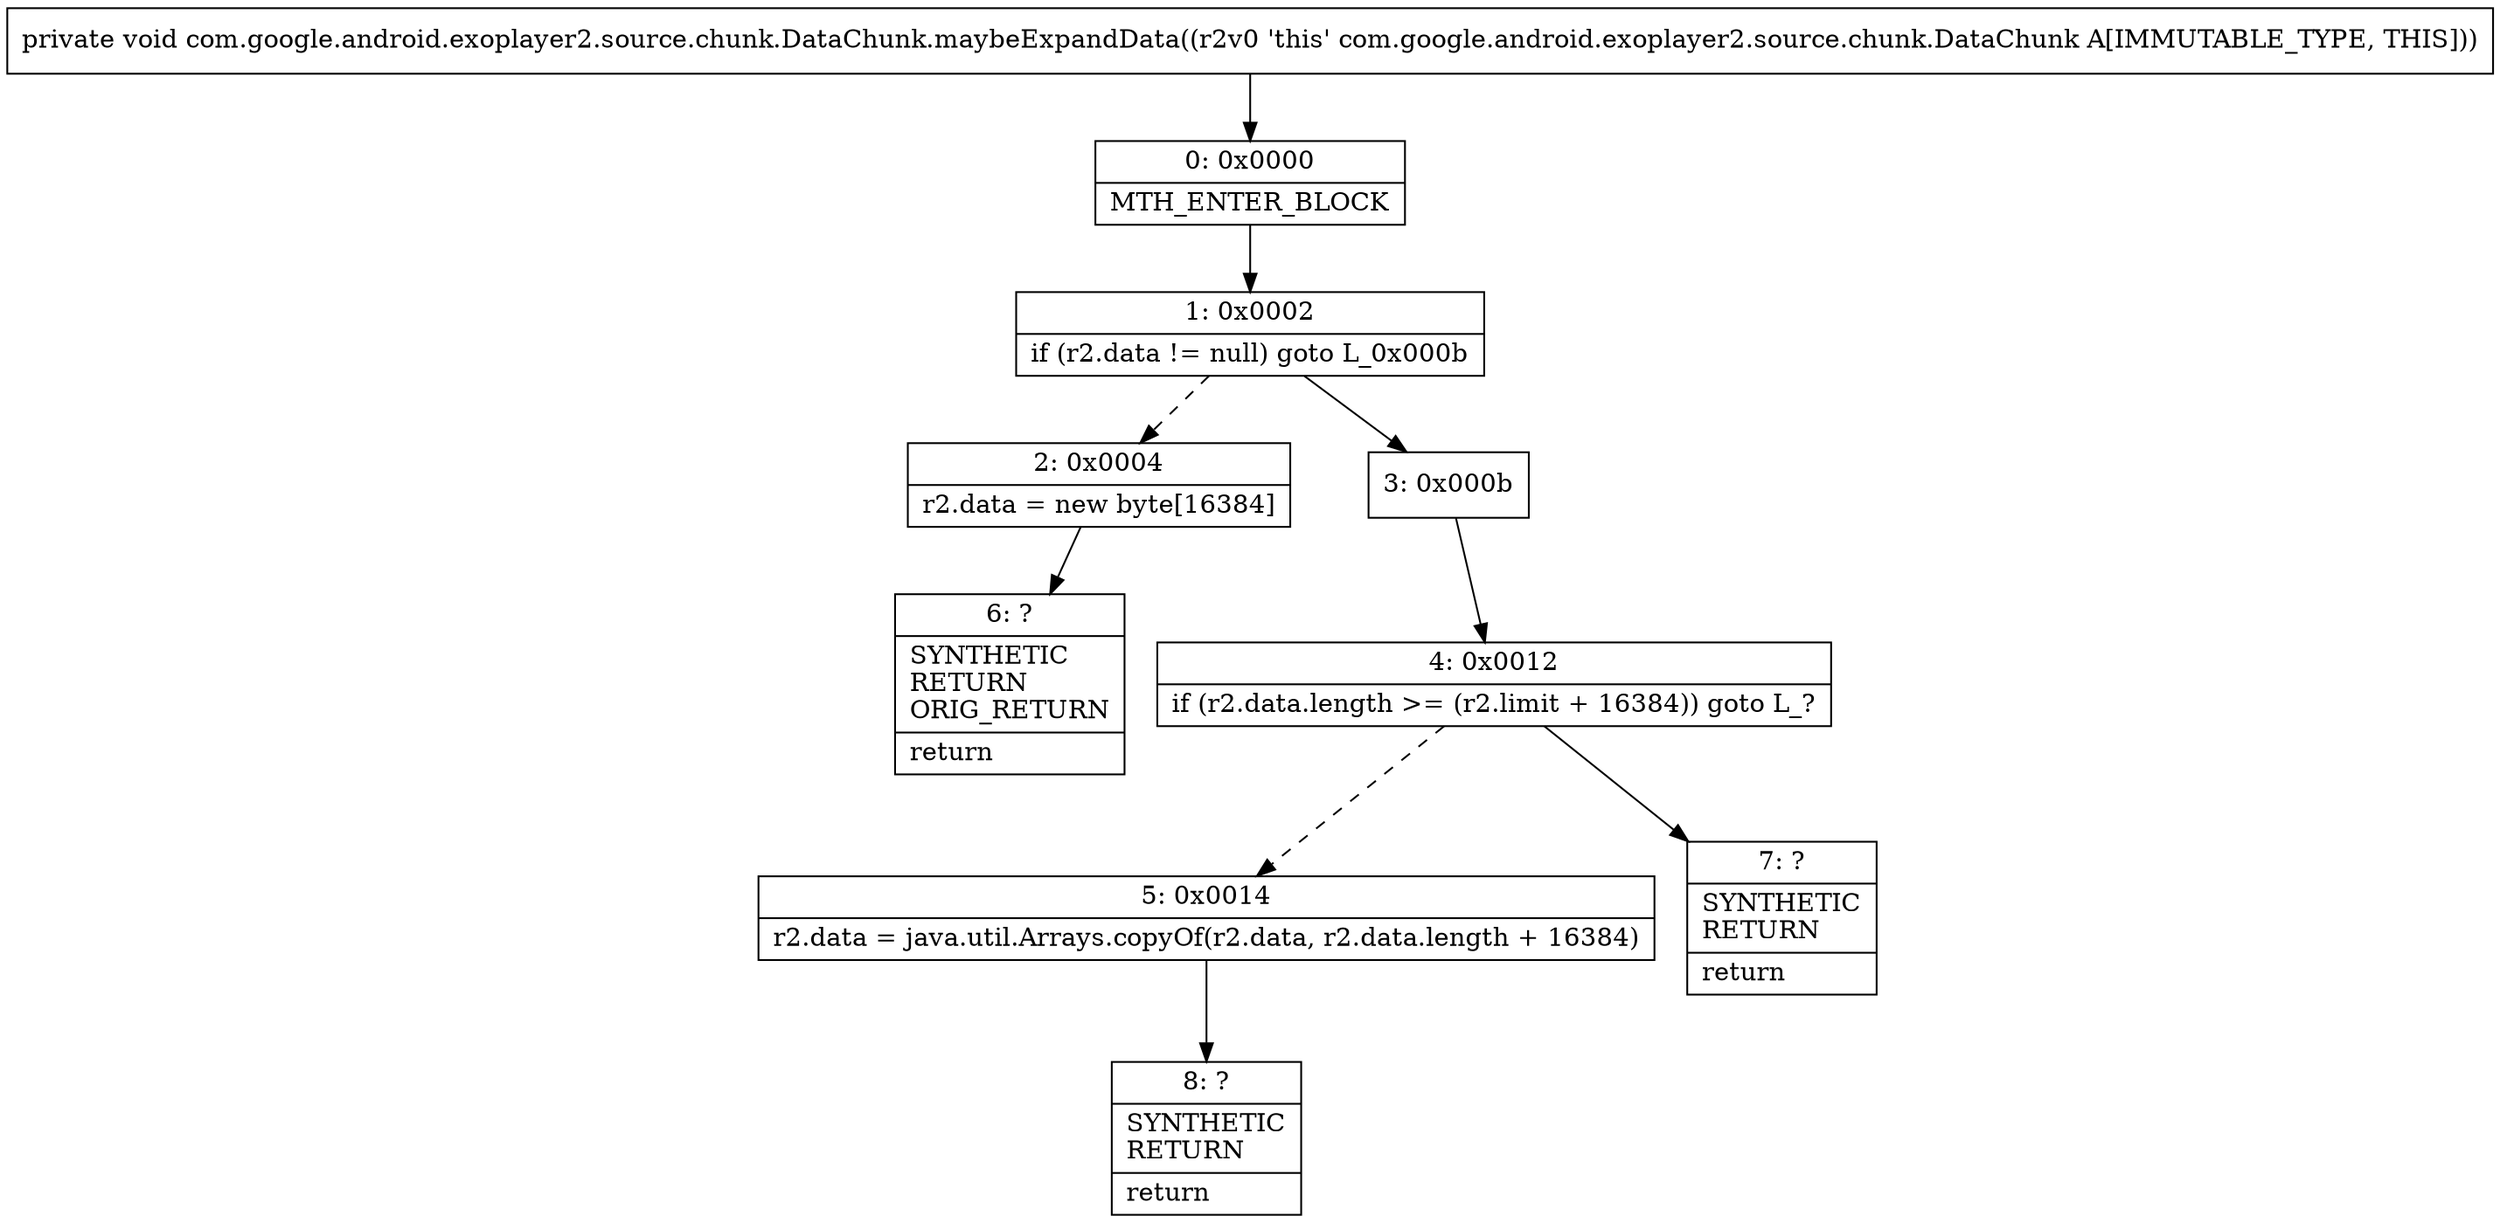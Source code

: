 digraph "CFG forcom.google.android.exoplayer2.source.chunk.DataChunk.maybeExpandData()V" {
Node_0 [shape=record,label="{0\:\ 0x0000|MTH_ENTER_BLOCK\l}"];
Node_1 [shape=record,label="{1\:\ 0x0002|if (r2.data != null) goto L_0x000b\l}"];
Node_2 [shape=record,label="{2\:\ 0x0004|r2.data = new byte[16384]\l}"];
Node_3 [shape=record,label="{3\:\ 0x000b}"];
Node_4 [shape=record,label="{4\:\ 0x0012|if (r2.data.length \>= (r2.limit + 16384)) goto L_?\l}"];
Node_5 [shape=record,label="{5\:\ 0x0014|r2.data = java.util.Arrays.copyOf(r2.data, r2.data.length + 16384)\l}"];
Node_6 [shape=record,label="{6\:\ ?|SYNTHETIC\lRETURN\lORIG_RETURN\l|return\l}"];
Node_7 [shape=record,label="{7\:\ ?|SYNTHETIC\lRETURN\l|return\l}"];
Node_8 [shape=record,label="{8\:\ ?|SYNTHETIC\lRETURN\l|return\l}"];
MethodNode[shape=record,label="{private void com.google.android.exoplayer2.source.chunk.DataChunk.maybeExpandData((r2v0 'this' com.google.android.exoplayer2.source.chunk.DataChunk A[IMMUTABLE_TYPE, THIS])) }"];
MethodNode -> Node_0;
Node_0 -> Node_1;
Node_1 -> Node_2[style=dashed];
Node_1 -> Node_3;
Node_2 -> Node_6;
Node_3 -> Node_4;
Node_4 -> Node_5[style=dashed];
Node_4 -> Node_7;
Node_5 -> Node_8;
}

